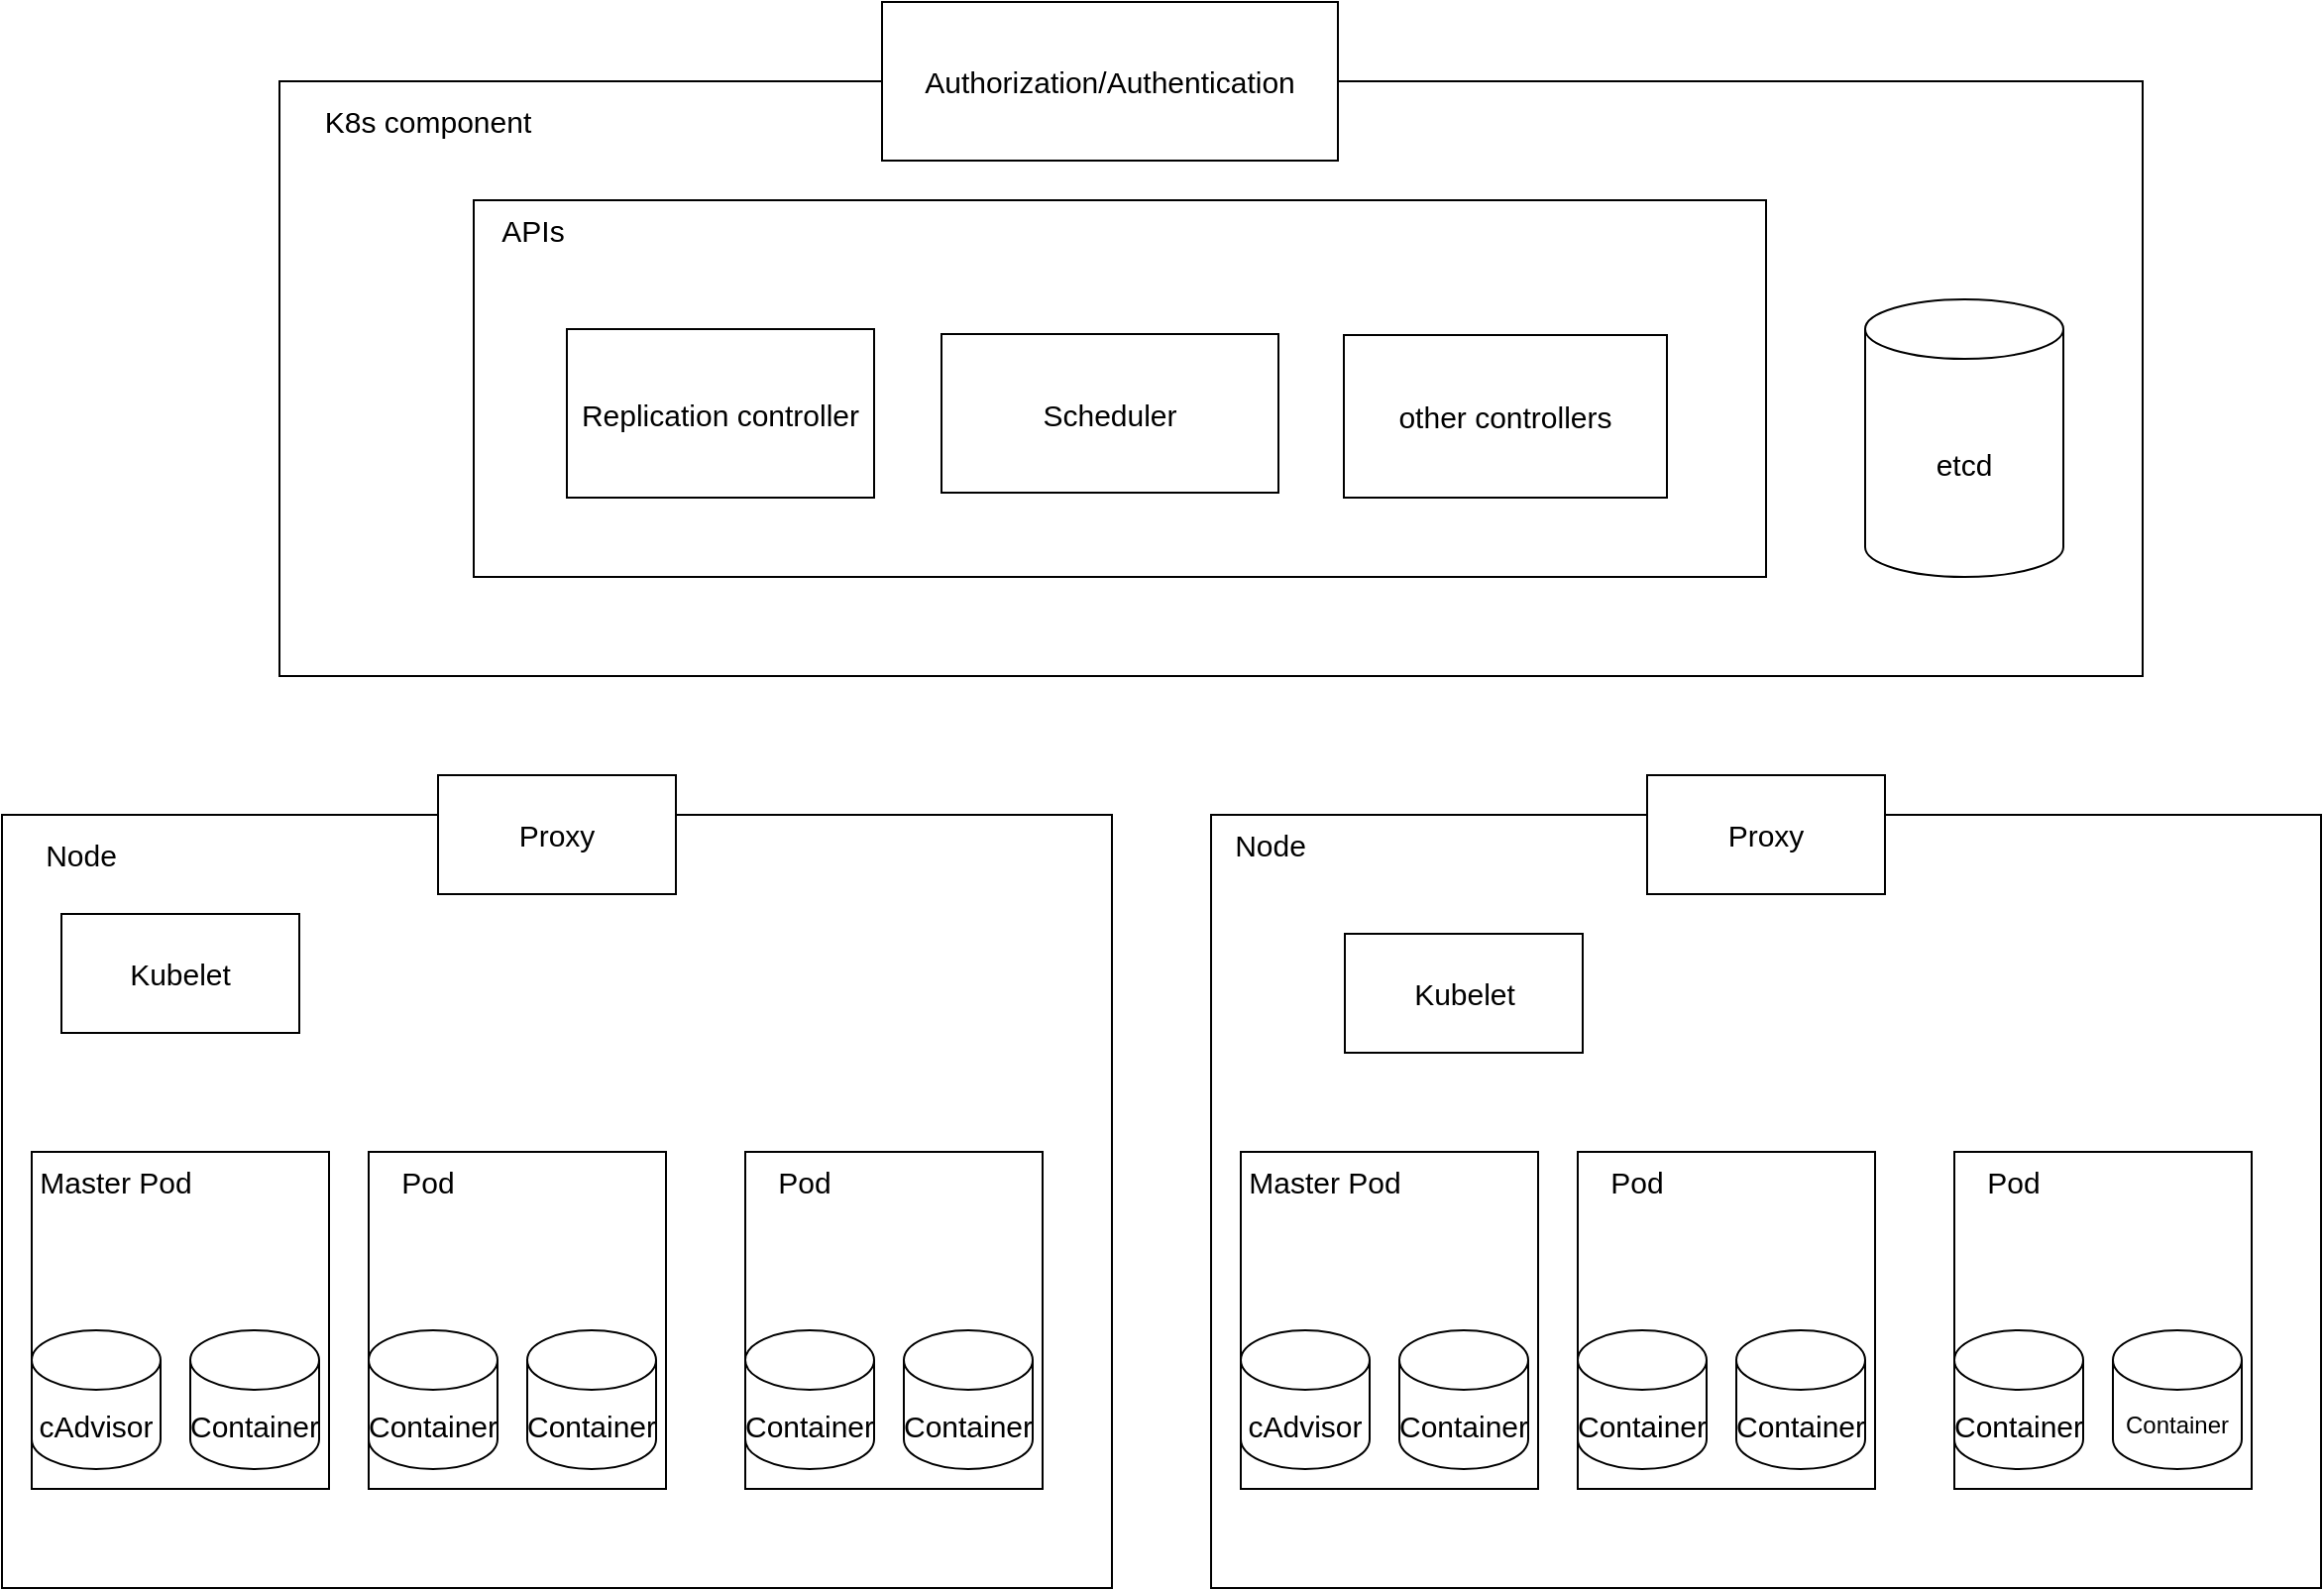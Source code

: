 <mxfile version="20.3.3" type="device"><diagram id="xxDIJA_XQ6wGXpxtbyZy" name="Page-1"><mxGraphModel dx="1673" dy="1996" grid="1" gridSize="10" guides="1" tooltips="1" connect="1" arrows="1" fold="1" page="1" pageScale="1" pageWidth="850" pageHeight="1100" math="0" shadow="0"><root><mxCell id="0"/><mxCell id="1" parent="0"/><mxCell id="H9sChKcFdjpuhJgIkX_r-1" value="" style="rounded=0;whiteSpace=wrap;html=1;" vertex="1" parent="1"><mxGeometry x="140" y="140" width="560" height="390" as="geometry"/></mxCell><mxCell id="H9sChKcFdjpuhJgIkX_r-3" value="" style="rounded=0;whiteSpace=wrap;html=1;" vertex="1" parent="1"><mxGeometry x="325" y="310" width="150" height="170" as="geometry"/></mxCell><mxCell id="H9sChKcFdjpuhJgIkX_r-2" value="&lt;font style=&quot;font-size: 15px;&quot;&gt;Node&lt;/font&gt;" style="text;html=1;strokeColor=none;fillColor=none;align=center;verticalAlign=middle;whiteSpace=wrap;rounded=0;" vertex="1" parent="1"><mxGeometry x="140" y="140" width="80" height="40" as="geometry"/></mxCell><mxCell id="H9sChKcFdjpuhJgIkX_r-4" value="&lt;font style=&quot;font-size: 15px;&quot;&gt;Pod&lt;/font&gt;" style="text;html=1;strokeColor=none;fillColor=none;align=center;verticalAlign=middle;whiteSpace=wrap;rounded=0;" vertex="1" parent="1"><mxGeometry x="325" y="310" width="60" height="30" as="geometry"/></mxCell><mxCell id="H9sChKcFdjpuhJgIkX_r-5" value="&lt;font style=&quot;font-size: 15px;&quot;&gt;Container&lt;/font&gt;" style="shape=cylinder3;whiteSpace=wrap;html=1;boundedLbl=1;backgroundOutline=1;size=15;" vertex="1" parent="1"><mxGeometry x="405" y="400" width="65" height="70" as="geometry"/></mxCell><mxCell id="H9sChKcFdjpuhJgIkX_r-7" value="&lt;font style=&quot;font-size: 15px;&quot;&gt;Container&lt;/font&gt;" style="shape=cylinder3;whiteSpace=wrap;html=1;boundedLbl=1;backgroundOutline=1;size=15;" vertex="1" parent="1"><mxGeometry x="325" y="400" width="65" height="70" as="geometry"/></mxCell><mxCell id="H9sChKcFdjpuhJgIkX_r-10" value="" style="rounded=0;whiteSpace=wrap;html=1;" vertex="1" parent="1"><mxGeometry x="515" y="310" width="150" height="170" as="geometry"/></mxCell><mxCell id="H9sChKcFdjpuhJgIkX_r-11" value="&lt;font style=&quot;font-size: 15px;&quot;&gt;Pod&lt;/font&gt;" style="text;html=1;strokeColor=none;fillColor=none;align=center;verticalAlign=middle;whiteSpace=wrap;rounded=0;" vertex="1" parent="1"><mxGeometry x="515" y="310" width="60" height="30" as="geometry"/></mxCell><mxCell id="H9sChKcFdjpuhJgIkX_r-12" value="&lt;font style=&quot;font-size: 15px;&quot;&gt;Container&lt;/font&gt;" style="shape=cylinder3;whiteSpace=wrap;html=1;boundedLbl=1;backgroundOutline=1;size=15;" vertex="1" parent="1"><mxGeometry x="595" y="400" width="65" height="70" as="geometry"/></mxCell><mxCell id="H9sChKcFdjpuhJgIkX_r-13" value="&lt;font style=&quot;font-size: 15px;&quot;&gt;Container&lt;/font&gt;" style="shape=cylinder3;whiteSpace=wrap;html=1;boundedLbl=1;backgroundOutline=1;size=15;" vertex="1" parent="1"><mxGeometry x="515" y="400" width="65" height="70" as="geometry"/></mxCell><mxCell id="H9sChKcFdjpuhJgIkX_r-14" value="" style="rounded=0;whiteSpace=wrap;html=1;" vertex="1" parent="1"><mxGeometry x="155" y="310" width="150" height="170" as="geometry"/></mxCell><mxCell id="H9sChKcFdjpuhJgIkX_r-15" value="&lt;font style=&quot;font-size: 15px;&quot;&gt;Master Pod&lt;/font&gt;" style="text;html=1;strokeColor=none;fillColor=none;align=center;verticalAlign=middle;whiteSpace=wrap;rounded=0;" vertex="1" parent="1"><mxGeometry x="155" y="310" width="85" height="30" as="geometry"/></mxCell><mxCell id="H9sChKcFdjpuhJgIkX_r-16" value="&lt;font style=&quot;font-size: 15px;&quot;&gt;Container&lt;/font&gt;" style="shape=cylinder3;whiteSpace=wrap;html=1;boundedLbl=1;backgroundOutline=1;size=15;" vertex="1" parent="1"><mxGeometry x="235" y="400" width="65" height="70" as="geometry"/></mxCell><mxCell id="H9sChKcFdjpuhJgIkX_r-17" value="&lt;font style=&quot;font-size: 15px;&quot;&gt;cAdvisor&lt;/font&gt;" style="shape=cylinder3;whiteSpace=wrap;html=1;boundedLbl=1;backgroundOutline=1;size=15;" vertex="1" parent="1"><mxGeometry x="155" y="400" width="65" height="70" as="geometry"/></mxCell><mxCell id="H9sChKcFdjpuhJgIkX_r-22" value="" style="rounded=0;whiteSpace=wrap;html=1;" vertex="1" parent="1"><mxGeometry x="750" y="140" width="560" height="390" as="geometry"/></mxCell><mxCell id="H9sChKcFdjpuhJgIkX_r-23" value="" style="rounded=0;whiteSpace=wrap;html=1;" vertex="1" parent="1"><mxGeometry x="935" y="310" width="150" height="170" as="geometry"/></mxCell><mxCell id="H9sChKcFdjpuhJgIkX_r-24" value="&lt;font style=&quot;font-size: 15px;&quot;&gt;Node&lt;/font&gt;" style="text;html=1;strokeColor=none;fillColor=none;align=center;verticalAlign=middle;whiteSpace=wrap;rounded=0;" vertex="1" parent="1"><mxGeometry x="750" y="140" width="60" height="30" as="geometry"/></mxCell><mxCell id="H9sChKcFdjpuhJgIkX_r-25" value="&lt;font style=&quot;font-size: 15px;&quot;&gt;Pod&lt;/font&gt;" style="text;html=1;strokeColor=none;fillColor=none;align=center;verticalAlign=middle;whiteSpace=wrap;rounded=0;" vertex="1" parent="1"><mxGeometry x="935" y="310" width="60" height="30" as="geometry"/></mxCell><mxCell id="H9sChKcFdjpuhJgIkX_r-26" value="&lt;font style=&quot;font-size: 15px;&quot;&gt;Container&lt;/font&gt;" style="shape=cylinder3;whiteSpace=wrap;html=1;boundedLbl=1;backgroundOutline=1;size=15;" vertex="1" parent="1"><mxGeometry x="1015" y="400" width="65" height="70" as="geometry"/></mxCell><mxCell id="H9sChKcFdjpuhJgIkX_r-27" value="&lt;font style=&quot;font-size: 15px;&quot;&gt;Container&lt;/font&gt;" style="shape=cylinder3;whiteSpace=wrap;html=1;boundedLbl=1;backgroundOutline=1;size=15;" vertex="1" parent="1"><mxGeometry x="935" y="400" width="65" height="70" as="geometry"/></mxCell><mxCell id="H9sChKcFdjpuhJgIkX_r-28" value="" style="rounded=0;whiteSpace=wrap;html=1;" vertex="1" parent="1"><mxGeometry x="1125" y="310" width="150" height="170" as="geometry"/></mxCell><mxCell id="H9sChKcFdjpuhJgIkX_r-29" value="&lt;font style=&quot;font-size: 15px;&quot;&gt;Pod&lt;/font&gt;" style="text;html=1;strokeColor=none;fillColor=none;align=center;verticalAlign=middle;whiteSpace=wrap;rounded=0;" vertex="1" parent="1"><mxGeometry x="1125" y="310" width="60" height="30" as="geometry"/></mxCell><mxCell id="H9sChKcFdjpuhJgIkX_r-30" value="Container" style="shape=cylinder3;whiteSpace=wrap;html=1;boundedLbl=1;backgroundOutline=1;size=15;" vertex="1" parent="1"><mxGeometry x="1205" y="400" width="65" height="70" as="geometry"/></mxCell><mxCell id="H9sChKcFdjpuhJgIkX_r-31" value="&lt;font style=&quot;font-size: 15px;&quot;&gt;Container&lt;/font&gt;" style="shape=cylinder3;whiteSpace=wrap;html=1;boundedLbl=1;backgroundOutline=1;size=15;" vertex="1" parent="1"><mxGeometry x="1125" y="400" width="65" height="70" as="geometry"/></mxCell><mxCell id="H9sChKcFdjpuhJgIkX_r-32" value="" style="rounded=0;whiteSpace=wrap;html=1;" vertex="1" parent="1"><mxGeometry x="765" y="310" width="150" height="170" as="geometry"/></mxCell><mxCell id="H9sChKcFdjpuhJgIkX_r-34" value="&lt;font style=&quot;font-size: 15px;&quot;&gt;Container&lt;/font&gt;" style="shape=cylinder3;whiteSpace=wrap;html=1;boundedLbl=1;backgroundOutline=1;size=15;" vertex="1" parent="1"><mxGeometry x="845" y="400" width="65" height="70" as="geometry"/></mxCell><mxCell id="H9sChKcFdjpuhJgIkX_r-35" value="&lt;font style=&quot;font-size: 15px;&quot;&gt;cAdvisor&lt;/font&gt;" style="shape=cylinder3;whiteSpace=wrap;html=1;boundedLbl=1;backgroundOutline=1;size=15;" vertex="1" parent="1"><mxGeometry x="765" y="400" width="65" height="70" as="geometry"/></mxCell><mxCell id="H9sChKcFdjpuhJgIkX_r-36" value="" style="rounded=0;whiteSpace=wrap;html=1;" vertex="1" parent="1"><mxGeometry x="280" y="-230" width="940" height="300" as="geometry"/></mxCell><mxCell id="H9sChKcFdjpuhJgIkX_r-37" value="&lt;font style=&quot;font-size: 15px;&quot;&gt;Proxy&lt;/font&gt;" style="rounded=0;whiteSpace=wrap;html=1;" vertex="1" parent="1"><mxGeometry x="360" y="120" width="120" height="60" as="geometry"/></mxCell><mxCell id="H9sChKcFdjpuhJgIkX_r-38" value="&lt;font style=&quot;font-size: 15px;&quot;&gt;Proxy&lt;/font&gt;" style="rounded=0;whiteSpace=wrap;html=1;" vertex="1" parent="1"><mxGeometry x="970" y="120" width="120" height="60" as="geometry"/></mxCell><mxCell id="H9sChKcFdjpuhJgIkX_r-39" value="&lt;font style=&quot;font-size: 15px;&quot;&gt;Kubelet&lt;/font&gt;" style="rounded=0;whiteSpace=wrap;html=1;" vertex="1" parent="1"><mxGeometry x="170" y="190" width="120" height="60" as="geometry"/></mxCell><mxCell id="H9sChKcFdjpuhJgIkX_r-40" value="&lt;font style=&quot;font-size: 15px;&quot;&gt;Kubelet&lt;/font&gt;" style="rounded=0;whiteSpace=wrap;html=1;" vertex="1" parent="1"><mxGeometry x="817.5" y="200" width="120" height="60" as="geometry"/></mxCell><mxCell id="H9sChKcFdjpuhJgIkX_r-46" value="&lt;font style=&quot;font-size: 15px;&quot;&gt;K8s component&lt;/font&gt;" style="text;html=1;strokeColor=none;fillColor=none;align=center;verticalAlign=middle;whiteSpace=wrap;rounded=0;" vertex="1" parent="1"><mxGeometry x="280" y="-230" width="150" height="40" as="geometry"/></mxCell><mxCell id="H9sChKcFdjpuhJgIkX_r-48" value="&lt;font style=&quot;font-size: 15px;&quot;&gt;Master Pod&lt;/font&gt;" style="text;html=1;strokeColor=none;fillColor=none;align=center;verticalAlign=middle;whiteSpace=wrap;rounded=0;" vertex="1" parent="1"><mxGeometry x="765" y="310" width="85" height="30" as="geometry"/></mxCell><mxCell id="H9sChKcFdjpuhJgIkX_r-49" value="" style="rounded=0;whiteSpace=wrap;html=1;fontSize=15;" vertex="1" parent="1"><mxGeometry x="378" y="-170" width="652" height="190" as="geometry"/></mxCell><mxCell id="H9sChKcFdjpuhJgIkX_r-50" value="APIs" style="text;html=1;strokeColor=none;fillColor=none;align=center;verticalAlign=middle;whiteSpace=wrap;rounded=0;fontSize=15;" vertex="1" parent="1"><mxGeometry x="378" y="-170" width="60" height="30" as="geometry"/></mxCell><mxCell id="H9sChKcFdjpuhJgIkX_r-56" value="Replication controller" style="rounded=0;whiteSpace=wrap;html=1;fontSize=15;" vertex="1" parent="1"><mxGeometry x="425" y="-105" width="155" height="85" as="geometry"/></mxCell><mxCell id="H9sChKcFdjpuhJgIkX_r-51" value="Scheduler" style="rounded=0;whiteSpace=wrap;html=1;fontSize=15;" vertex="1" parent="1"><mxGeometry x="614" y="-102.5" width="170" height="80" as="geometry"/></mxCell><mxCell id="H9sChKcFdjpuhJgIkX_r-57" value="Authorization/Authentication" style="rounded=0;whiteSpace=wrap;html=1;fontSize=15;" vertex="1" parent="1"><mxGeometry x="584" y="-270" width="230" height="80" as="geometry"/></mxCell><mxCell id="H9sChKcFdjpuhJgIkX_r-58" value="other controllers" style="rounded=0;whiteSpace=wrap;html=1;fontSize=15;" vertex="1" parent="1"><mxGeometry x="817" y="-102" width="163" height="82" as="geometry"/></mxCell><mxCell id="H9sChKcFdjpuhJgIkX_r-59" value="etcd" style="shape=cylinder3;whiteSpace=wrap;html=1;boundedLbl=1;backgroundOutline=1;size=15;fontSize=15;" vertex="1" parent="1"><mxGeometry x="1080" y="-120" width="100" height="140" as="geometry"/></mxCell></root></mxGraphModel></diagram></mxfile>